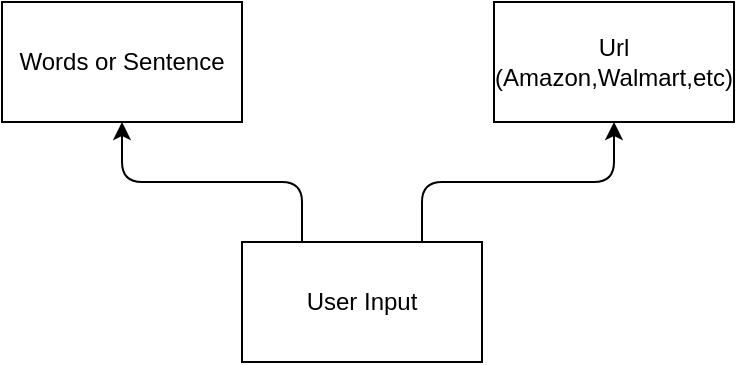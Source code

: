 <mxfile>
    <diagram id="14ilnRI9O2Bvwk23ybHf" name="Page-1">
        <mxGraphModel dx="1118" dy="537" grid="1" gridSize="10" guides="1" tooltips="1" connect="1" arrows="1" fold="1" page="1" pageScale="1" pageWidth="827" pageHeight="1169" math="0" shadow="0">
            <root>
                <mxCell id="0"/>
                <mxCell id="1" parent="0"/>
                <mxCell id="6" style="edgeStyle=orthogonalEdgeStyle;html=1;exitX=0.25;exitY=0;exitDx=0;exitDy=0;" edge="1" parent="1" source="2" target="3">
                    <mxGeometry relative="1" as="geometry"/>
                </mxCell>
                <mxCell id="7" style="edgeStyle=orthogonalEdgeStyle;html=1;exitX=0.75;exitY=0;exitDx=0;exitDy=0;entryX=0.5;entryY=1;entryDx=0;entryDy=0;" edge="1" parent="1" source="2" target="4">
                    <mxGeometry relative="1" as="geometry"/>
                </mxCell>
                <mxCell id="2" value="User Input" style="rounded=0;whiteSpace=wrap;html=1;" vertex="1" parent="1">
                    <mxGeometry x="354" y="1080" width="120" height="60" as="geometry"/>
                </mxCell>
                <mxCell id="3" value="Words or Sentence" style="rounded=0;whiteSpace=wrap;html=1;" vertex="1" parent="1">
                    <mxGeometry x="234" y="960" width="120" height="60" as="geometry"/>
                </mxCell>
                <mxCell id="4" value="Url (Amazon,Walmart,etc)" style="rounded=0;whiteSpace=wrap;html=1;" vertex="1" parent="1">
                    <mxGeometry x="480" y="960" width="120" height="60" as="geometry"/>
                </mxCell>
            </root>
        </mxGraphModel>
    </diagram>
</mxfile>